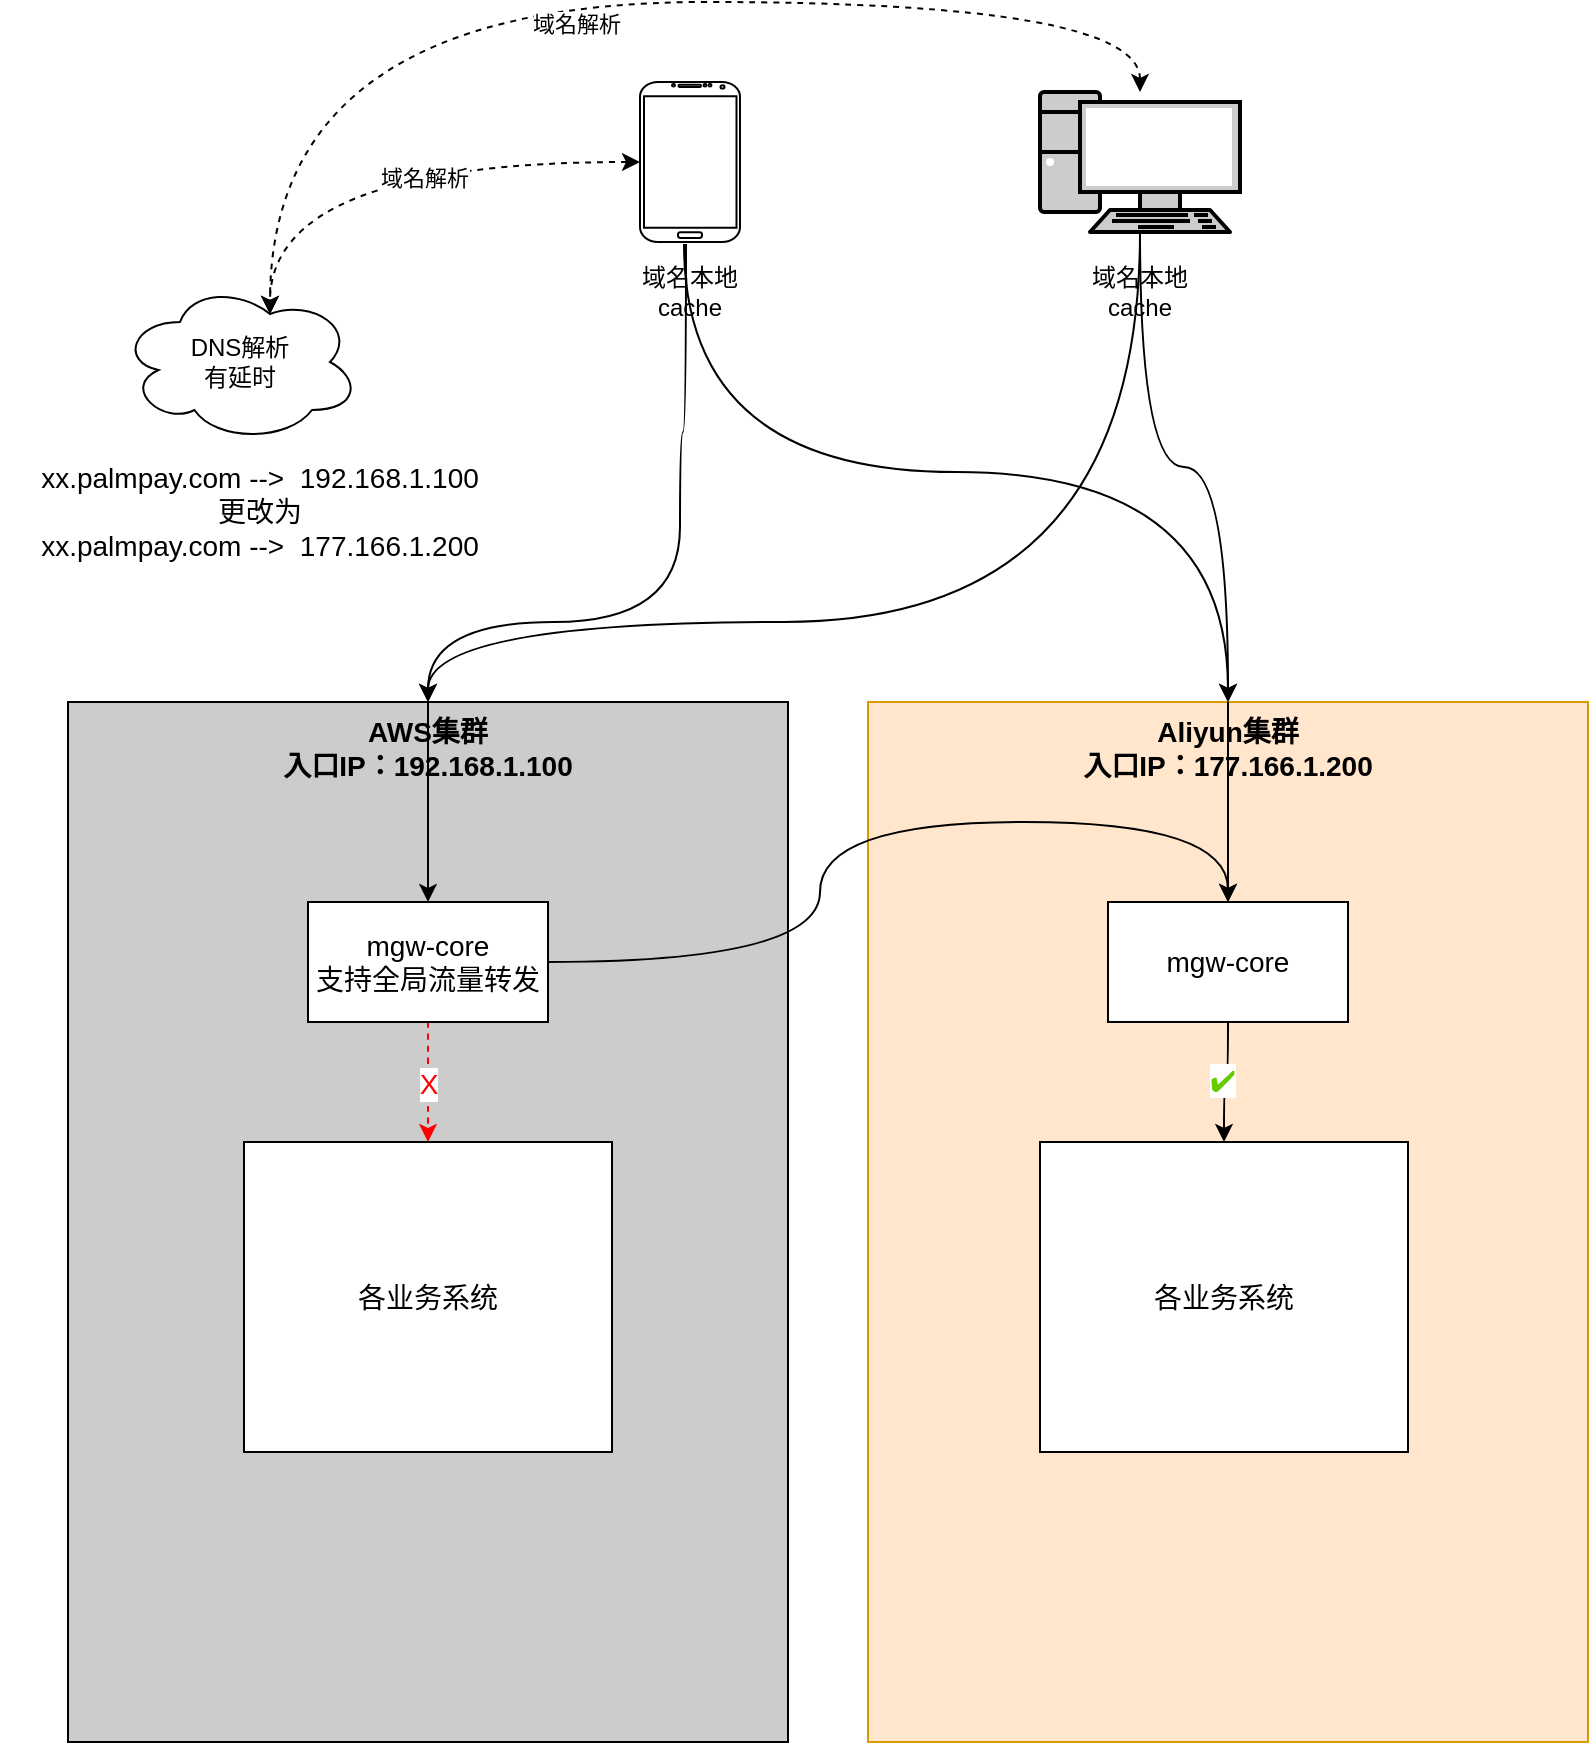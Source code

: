 <mxfile version="20.3.7" type="github">
  <diagram id="9QRmZJ_JlqpsSBRo2RrZ" name="第 1 页">
    <mxGraphModel dx="1298" dy="834" grid="1" gridSize="10" guides="1" tooltips="1" connect="1" arrows="1" fold="1" page="1" pageScale="1" pageWidth="827" pageHeight="1169" math="0" shadow="0">
      <root>
        <mxCell id="0" />
        <mxCell id="1" parent="0" />
        <mxCell id="yUWr70H4J0VbvN4vJr8N-2" value="Aliyun集群&lt;br&gt;入口IP：177.166.1.200" style="rounded=0;whiteSpace=wrap;html=1;verticalAlign=top;fontStyle=1;fontSize=14;fillColor=#ffe6cc;strokeColor=#d79b00;" vertex="1" parent="1">
          <mxGeometry x="434" y="380" width="360" height="520" as="geometry" />
        </mxCell>
        <mxCell id="yUWr70H4J0VbvN4vJr8N-1" value="AWS集群&lt;br&gt;入口IP：192.168.1.100" style="rounded=0;whiteSpace=wrap;html=1;verticalAlign=top;fontStyle=1;fontSize=14;fillColor=#CCCCCC;" vertex="1" parent="1">
          <mxGeometry x="34" y="380" width="360" height="520" as="geometry" />
        </mxCell>
        <mxCell id="yUWr70H4J0VbvN4vJr8N-19" style="edgeStyle=orthogonalEdgeStyle;curved=1;rounded=0;orthogonalLoop=1;jettySize=auto;html=1;entryX=0.5;entryY=0;entryDx=0;entryDy=0;fontSize=14;startArrow=none;startFill=0;" edge="1" parent="1" source="yUWr70H4J0VbvN4vJr8N-1" target="yUWr70H4J0VbvN4vJr8N-15">
          <mxGeometry relative="1" as="geometry" />
        </mxCell>
        <mxCell id="yUWr70H4J0VbvN4vJr8N-30" style="rounded=0;orthogonalLoop=1;jettySize=auto;html=1;strokeColor=#000000;fontSize=14;fontColor=#66CC00;startArrow=none;startFill=0;exitX=0.5;exitY=0;exitDx=0;exitDy=0;entryX=0.5;entryY=0;entryDx=0;entryDy=0;" edge="1" parent="1" source="yUWr70H4J0VbvN4vJr8N-2" target="yUWr70H4J0VbvN4vJr8N-23">
          <mxGeometry relative="1" as="geometry">
            <mxPoint x="620" y="480" as="targetPoint" />
            <mxPoint x="670" y="330" as="sourcePoint" />
          </mxGeometry>
        </mxCell>
        <mxCell id="yUWr70H4J0VbvN4vJr8N-3" value="DNS解析&lt;br&gt;有延时" style="ellipse;shape=cloud;whiteSpace=wrap;html=1;" vertex="1" parent="1">
          <mxGeometry x="60" y="170" width="120" height="80" as="geometry" />
        </mxCell>
        <mxCell id="yUWr70H4J0VbvN4vJr8N-9" style="edgeStyle=orthogonalEdgeStyle;rounded=0;orthogonalLoop=1;jettySize=auto;html=1;entryX=0.625;entryY=0.2;entryDx=0;entryDy=0;entryPerimeter=0;curved=1;dashed=1;startArrow=classic;startFill=1;" edge="1" parent="1" source="yUWr70H4J0VbvN4vJr8N-5" target="yUWr70H4J0VbvN4vJr8N-3">
          <mxGeometry relative="1" as="geometry" />
        </mxCell>
        <mxCell id="yUWr70H4J0VbvN4vJr8N-11" value="域名解析" style="edgeLabel;html=1;align=center;verticalAlign=middle;resizable=0;points=[];" vertex="1" connectable="0" parent="yUWr70H4J0VbvN4vJr8N-9">
          <mxGeometry x="-0.172" y="8" relative="1" as="geometry">
            <mxPoint as="offset" />
          </mxGeometry>
        </mxCell>
        <mxCell id="yUWr70H4J0VbvN4vJr8N-17" style="rounded=0;orthogonalLoop=1;jettySize=auto;html=1;entryX=0.5;entryY=0;entryDx=0;entryDy=0;fontSize=14;startArrow=none;startFill=0;exitX=0.46;exitY=1.013;exitDx=0;exitDy=0;exitPerimeter=0;fillColor=#f5f5f5;strokeColor=#000000;edgeStyle=orthogonalEdgeStyle;curved=1;" edge="1" parent="1" source="yUWr70H4J0VbvN4vJr8N-5" target="yUWr70H4J0VbvN4vJr8N-1">
          <mxGeometry relative="1" as="geometry">
            <mxPoint x="214" y="340" as="targetPoint" />
            <Array as="points">
              <mxPoint x="343" y="245" />
              <mxPoint x="340" y="245" />
              <mxPoint x="340" y="340" />
              <mxPoint x="214" y="340" />
            </Array>
          </mxGeometry>
        </mxCell>
        <mxCell id="yUWr70H4J0VbvN4vJr8N-28" style="edgeStyle=orthogonalEdgeStyle;curved=1;rounded=0;orthogonalLoop=1;jettySize=auto;html=1;entryX=0.5;entryY=0;entryDx=0;entryDy=0;strokeColor=#000000;fontSize=14;fontColor=#66CC00;startArrow=none;startFill=0;exitX=0.44;exitY=1.013;exitDx=0;exitDy=0;exitPerimeter=0;" edge="1" parent="1" source="yUWr70H4J0VbvN4vJr8N-5" target="yUWr70H4J0VbvN4vJr8N-2">
          <mxGeometry relative="1" as="geometry" />
        </mxCell>
        <mxCell id="yUWr70H4J0VbvN4vJr8N-5" value="" style="verticalLabelPosition=bottom;verticalAlign=top;html=1;shadow=0;dashed=0;strokeWidth=1;shape=mxgraph.android.phone2;strokeColor=#000000;" vertex="1" parent="1">
          <mxGeometry x="320" y="70" width="50" height="80" as="geometry" />
        </mxCell>
        <mxCell id="yUWr70H4J0VbvN4vJr8N-12" style="edgeStyle=orthogonalEdgeStyle;curved=1;rounded=0;orthogonalLoop=1;jettySize=auto;html=1;entryX=0.625;entryY=0.2;entryDx=0;entryDy=0;entryPerimeter=0;dashed=1;startArrow=classic;startFill=1;" edge="1" parent="1" source="yUWr70H4J0VbvN4vJr8N-6" target="yUWr70H4J0VbvN4vJr8N-3">
          <mxGeometry relative="1" as="geometry">
            <Array as="points">
              <mxPoint x="570" y="30" />
              <mxPoint x="135" y="30" />
            </Array>
          </mxGeometry>
        </mxCell>
        <mxCell id="yUWr70H4J0VbvN4vJr8N-13" value="域名解析" style="edgeLabel;html=1;align=center;verticalAlign=middle;resizable=0;points=[];" vertex="1" connectable="0" parent="yUWr70H4J0VbvN4vJr8N-12">
          <mxGeometry x="0.028" y="11" relative="1" as="geometry">
            <mxPoint as="offset" />
          </mxGeometry>
        </mxCell>
        <mxCell id="yUWr70H4J0VbvN4vJr8N-18" style="edgeStyle=orthogonalEdgeStyle;curved=1;rounded=0;orthogonalLoop=1;jettySize=auto;html=1;entryX=0.5;entryY=0;entryDx=0;entryDy=0;fontSize=14;startArrow=none;startFill=0;exitX=0.5;exitY=1;exitDx=0;exitDy=0;exitPerimeter=0;" edge="1" parent="1" source="yUWr70H4J0VbvN4vJr8N-6" target="yUWr70H4J0VbvN4vJr8N-1">
          <mxGeometry relative="1" as="geometry">
            <mxPoint x="214" y="340" as="targetPoint" />
            <Array as="points">
              <mxPoint x="570" y="340" />
              <mxPoint x="214" y="340" />
            </Array>
          </mxGeometry>
        </mxCell>
        <mxCell id="yUWr70H4J0VbvN4vJr8N-29" style="edgeStyle=orthogonalEdgeStyle;curved=1;rounded=0;orthogonalLoop=1;jettySize=auto;html=1;entryX=0.5;entryY=0;entryDx=0;entryDy=0;strokeColor=#000000;fontSize=14;fontColor=#66CC00;startArrow=none;startFill=0;" edge="1" parent="1" source="yUWr70H4J0VbvN4vJr8N-6" target="yUWr70H4J0VbvN4vJr8N-2">
          <mxGeometry relative="1" as="geometry" />
        </mxCell>
        <mxCell id="yUWr70H4J0VbvN4vJr8N-6" value="" style="fontColor=#0066CC;verticalAlign=top;verticalLabelPosition=bottom;labelPosition=center;align=center;html=1;outlineConnect=0;fillColor=#CCCCCC;strokeColor=#000000;gradientColor=none;gradientDirection=north;strokeWidth=2;shape=mxgraph.networks.pc;" vertex="1" parent="1">
          <mxGeometry x="520" y="75" width="100" height="70" as="geometry" />
        </mxCell>
        <mxCell id="yUWr70H4J0VbvN4vJr8N-7" value="域名本地cache" style="text;html=1;strokeColor=none;fillColor=none;align=center;verticalAlign=middle;whiteSpace=wrap;rounded=0;" vertex="1" parent="1">
          <mxGeometry x="315" y="160" width="60" height="30" as="geometry" />
        </mxCell>
        <mxCell id="yUWr70H4J0VbvN4vJr8N-8" value="域名本地cache" style="text;html=1;strokeColor=none;fillColor=none;align=center;verticalAlign=middle;whiteSpace=wrap;rounded=0;" vertex="1" parent="1">
          <mxGeometry x="540" y="160" width="60" height="30" as="geometry" />
        </mxCell>
        <mxCell id="yUWr70H4J0VbvN4vJr8N-14" value="xx.palmpay.com --&amp;gt;&amp;nbsp; 192.168.1.100&lt;br&gt;更改为&lt;br&gt;xx.palmpay.com --&amp;gt;&amp;nbsp; 177.166.1.200&lt;br&gt;" style="text;html=1;strokeColor=none;fillColor=none;align=center;verticalAlign=middle;whiteSpace=wrap;rounded=0;fontSize=14;" vertex="1" parent="1">
          <mxGeometry y="260" width="260" height="50" as="geometry" />
        </mxCell>
        <mxCell id="yUWr70H4J0VbvN4vJr8N-21" style="edgeStyle=orthogonalEdgeStyle;curved=1;rounded=0;orthogonalLoop=1;jettySize=auto;html=1;entryX=0.5;entryY=0;entryDx=0;entryDy=0;fontSize=14;startArrow=none;startFill=0;dashed=1;strokeColor=#FF0000;" edge="1" parent="1" source="yUWr70H4J0VbvN4vJr8N-15" target="yUWr70H4J0VbvN4vJr8N-20">
          <mxGeometry relative="1" as="geometry" />
        </mxCell>
        <mxCell id="yUWr70H4J0VbvN4vJr8N-22" value="X" style="edgeLabel;html=1;align=center;verticalAlign=middle;resizable=0;points=[];fontSize=14;fontColor=#FF0000;" vertex="1" connectable="0" parent="yUWr70H4J0VbvN4vJr8N-21">
          <mxGeometry x="0.033" relative="1" as="geometry">
            <mxPoint as="offset" />
          </mxGeometry>
        </mxCell>
        <mxCell id="yUWr70H4J0VbvN4vJr8N-24" style="edgeStyle=orthogonalEdgeStyle;curved=1;rounded=0;orthogonalLoop=1;jettySize=auto;html=1;strokeColor=#000000;fontSize=14;fontColor=#FF0000;startArrow=none;startFill=0;exitX=1;exitY=0.5;exitDx=0;exitDy=0;entryX=0.5;entryY=0;entryDx=0;entryDy=0;" edge="1" parent="1" source="yUWr70H4J0VbvN4vJr8N-15" target="yUWr70H4J0VbvN4vJr8N-23">
          <mxGeometry relative="1" as="geometry">
            <Array as="points">
              <mxPoint x="410" y="510" />
              <mxPoint x="410" y="440" />
              <mxPoint x="614" y="440" />
            </Array>
          </mxGeometry>
        </mxCell>
        <mxCell id="yUWr70H4J0VbvN4vJr8N-15" value="mgw-core&lt;br&gt;支持全局流量转发" style="rounded=0;whiteSpace=wrap;html=1;strokeColor=#000000;fontSize=14;fillColor=#FFFFFF;" vertex="1" parent="1">
          <mxGeometry x="154" y="480" width="120" height="60" as="geometry" />
        </mxCell>
        <mxCell id="yUWr70H4J0VbvN4vJr8N-20" value="各业务系统" style="rounded=0;whiteSpace=wrap;html=1;strokeColor=#000000;fontSize=14;fillColor=#FFFFFF;" vertex="1" parent="1">
          <mxGeometry x="122" y="600" width="184" height="155" as="geometry" />
        </mxCell>
        <mxCell id="yUWr70H4J0VbvN4vJr8N-26" style="edgeStyle=orthogonalEdgeStyle;curved=1;rounded=0;orthogonalLoop=1;jettySize=auto;html=1;entryX=0.5;entryY=0;entryDx=0;entryDy=0;strokeColor=#000000;fontSize=14;fontColor=#FF0000;startArrow=none;startFill=0;" edge="1" parent="1" source="yUWr70H4J0VbvN4vJr8N-23" target="yUWr70H4J0VbvN4vJr8N-25">
          <mxGeometry relative="1" as="geometry" />
        </mxCell>
        <mxCell id="yUWr70H4J0VbvN4vJr8N-27" value="✔️" style="edgeLabel;html=1;align=center;verticalAlign=middle;resizable=0;points=[];fontSize=14;fontColor=#66CC00;" vertex="1" connectable="0" parent="yUWr70H4J0VbvN4vJr8N-26">
          <mxGeometry x="-0.067" y="-3" relative="1" as="geometry">
            <mxPoint as="offset" />
          </mxGeometry>
        </mxCell>
        <mxCell id="yUWr70H4J0VbvN4vJr8N-23" value="mgw-core" style="rounded=0;whiteSpace=wrap;html=1;strokeColor=#000000;fontSize=14;fillColor=#FFFFFF;" vertex="1" parent="1">
          <mxGeometry x="554" y="480" width="120" height="60" as="geometry" />
        </mxCell>
        <mxCell id="yUWr70H4J0VbvN4vJr8N-25" value="各业务系统" style="rounded=0;whiteSpace=wrap;html=1;strokeColor=#000000;fontSize=14;fillColor=#FFFFFF;" vertex="1" parent="1">
          <mxGeometry x="520" y="600" width="184" height="155" as="geometry" />
        </mxCell>
      </root>
    </mxGraphModel>
  </diagram>
</mxfile>
